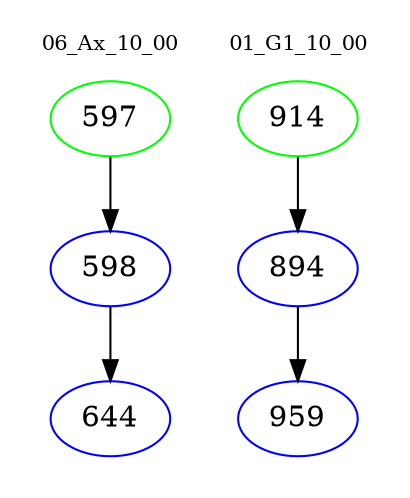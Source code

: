 digraph{
subgraph cluster_0 {
color = white
label = "06_Ax_10_00";
fontsize=10;
T0_597 [label="597", color="green"]
T0_597 -> T0_598 [color="black"]
T0_598 [label="598", color="blue"]
T0_598 -> T0_644 [color="black"]
T0_644 [label="644", color="blue"]
}
subgraph cluster_1 {
color = white
label = "01_G1_10_00";
fontsize=10;
T1_914 [label="914", color="green"]
T1_914 -> T1_894 [color="black"]
T1_894 [label="894", color="blue"]
T1_894 -> T1_959 [color="black"]
T1_959 [label="959", color="blue"]
}
}
